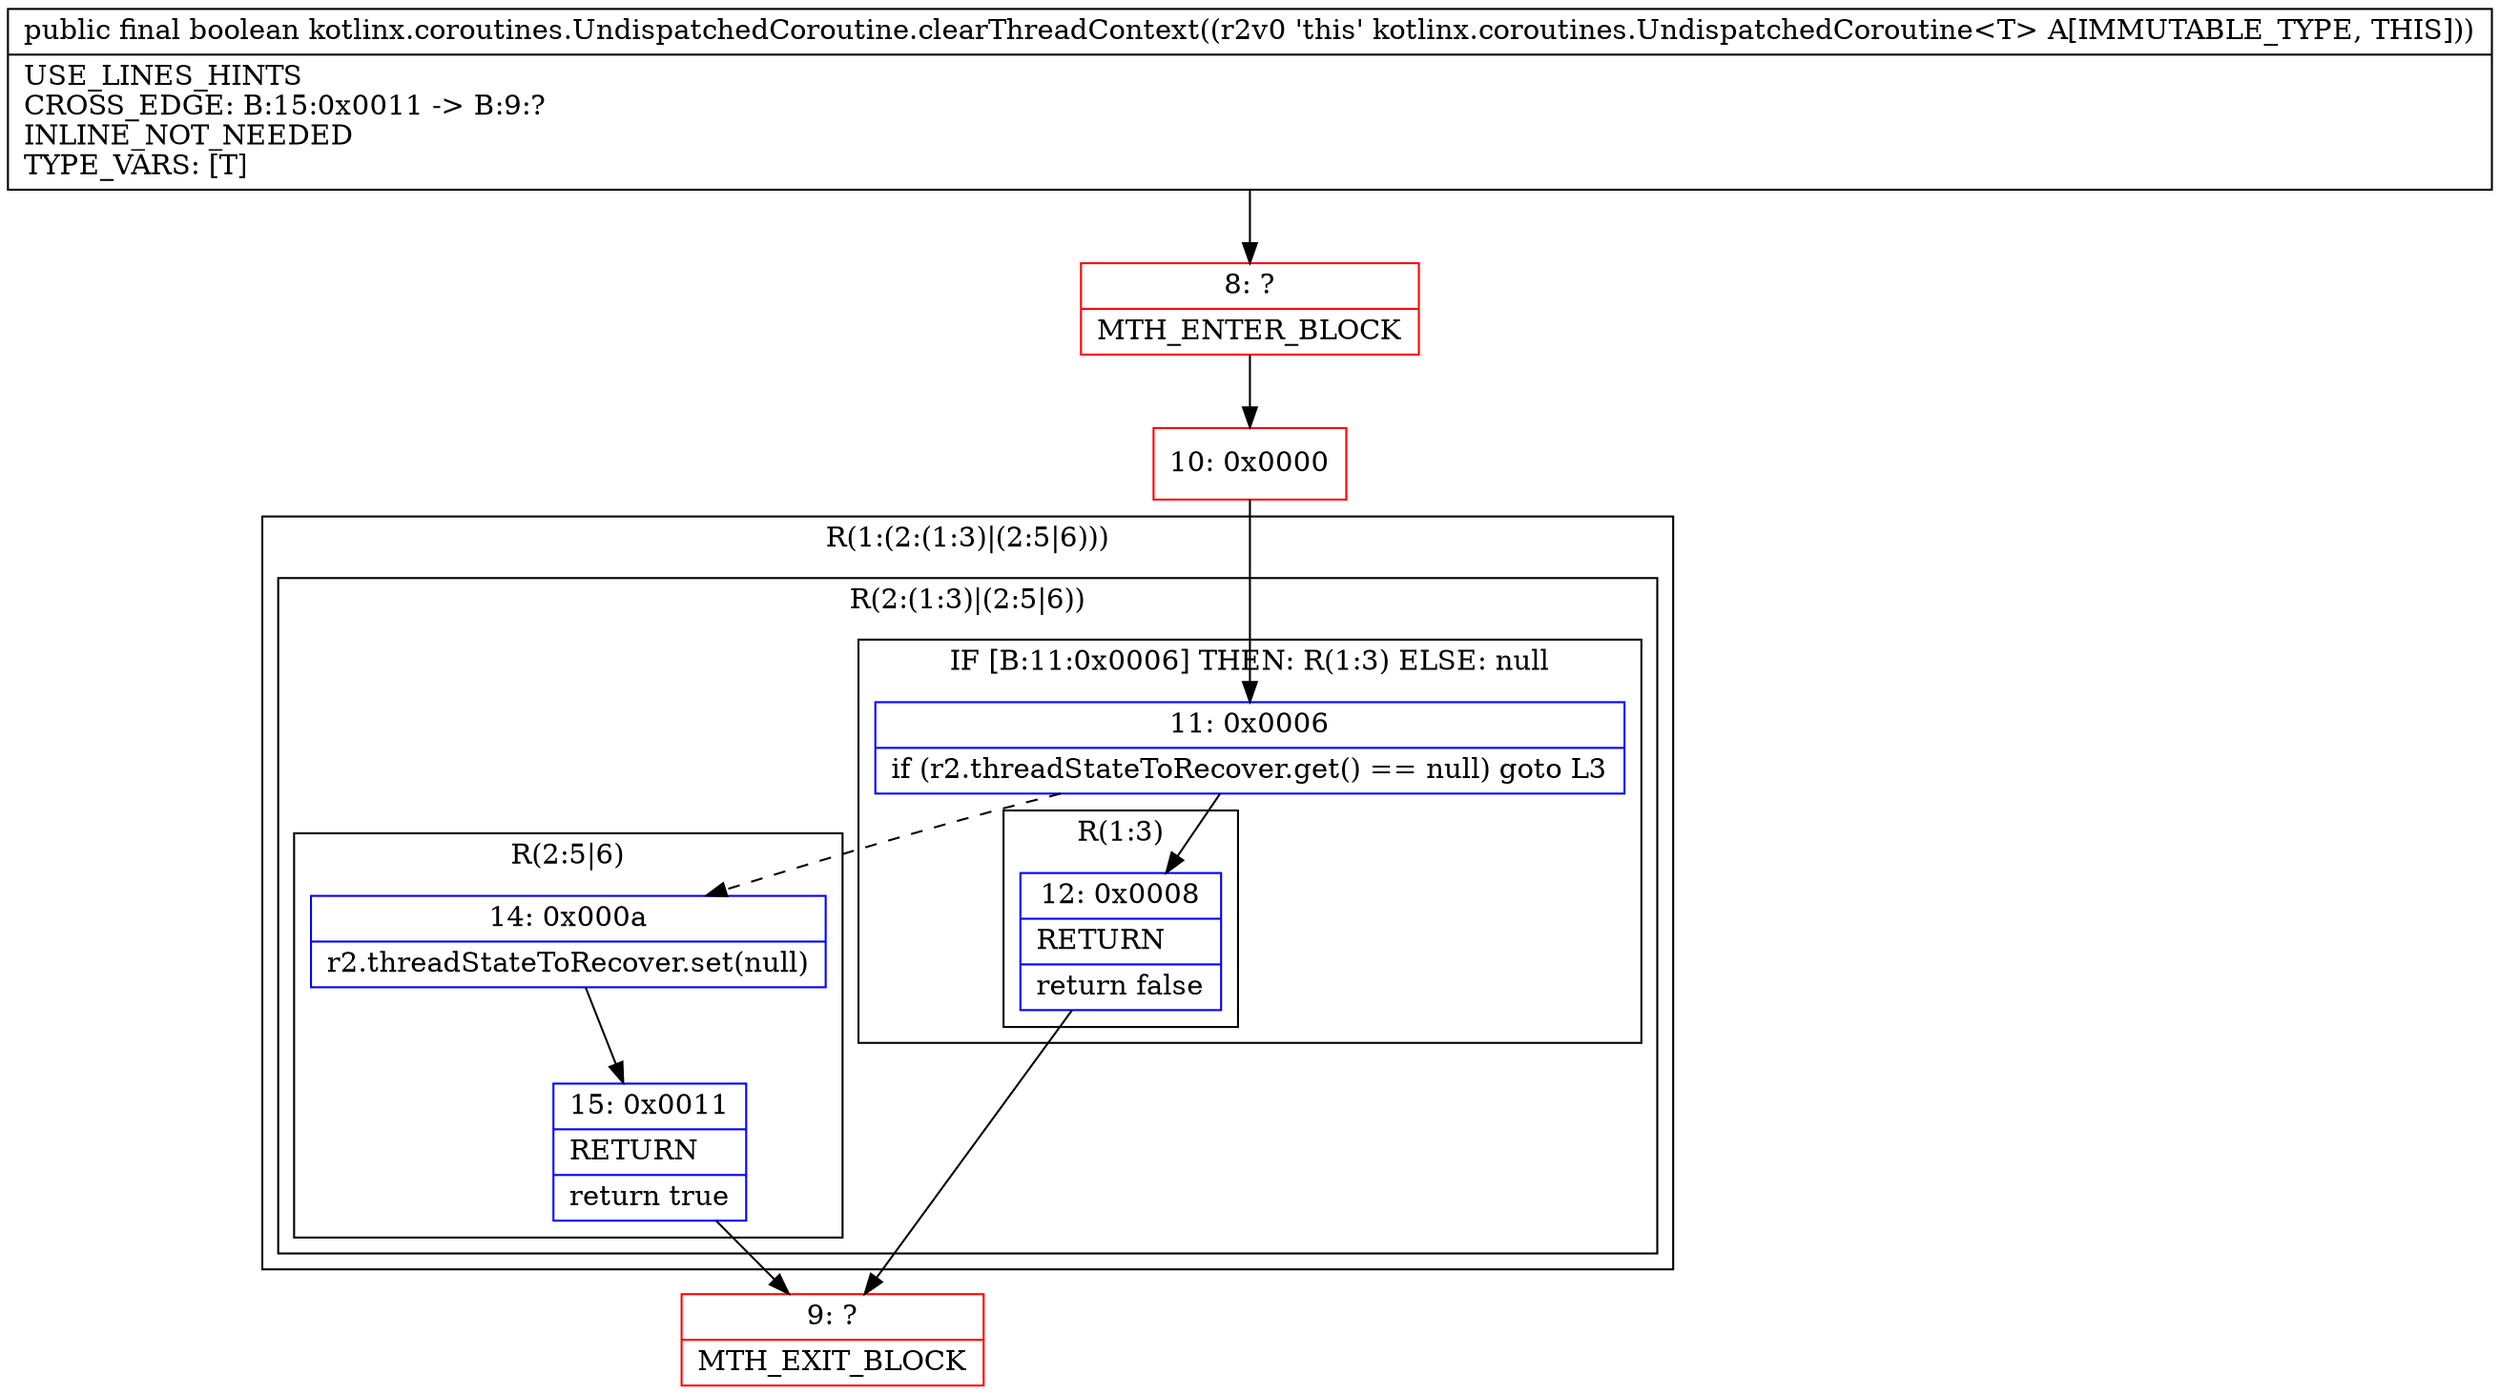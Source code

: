 digraph "CFG forkotlinx.coroutines.UndispatchedCoroutine.clearThreadContext()Z" {
subgraph cluster_Region_1616748702 {
label = "R(1:(2:(1:3)|(2:5|6)))";
node [shape=record,color=blue];
subgraph cluster_Region_1349935020 {
label = "R(2:(1:3)|(2:5|6))";
node [shape=record,color=blue];
subgraph cluster_IfRegion_499734201 {
label = "IF [B:11:0x0006] THEN: R(1:3) ELSE: null";
node [shape=record,color=blue];
Node_11 [shape=record,label="{11\:\ 0x0006|if (r2.threadStateToRecover.get() == null) goto L3\l}"];
subgraph cluster_Region_1462954146 {
label = "R(1:3)";
node [shape=record,color=blue];
Node_12 [shape=record,label="{12\:\ 0x0008|RETURN\l|return false\l}"];
}
}
subgraph cluster_Region_1516694410 {
label = "R(2:5|6)";
node [shape=record,color=blue];
Node_14 [shape=record,label="{14\:\ 0x000a|r2.threadStateToRecover.set(null)\l}"];
Node_15 [shape=record,label="{15\:\ 0x0011|RETURN\l|return true\l}"];
}
}
}
Node_8 [shape=record,color=red,label="{8\:\ ?|MTH_ENTER_BLOCK\l}"];
Node_10 [shape=record,color=red,label="{10\:\ 0x0000}"];
Node_9 [shape=record,color=red,label="{9\:\ ?|MTH_EXIT_BLOCK\l}"];
MethodNode[shape=record,label="{public final boolean kotlinx.coroutines.UndispatchedCoroutine.clearThreadContext((r2v0 'this' kotlinx.coroutines.UndispatchedCoroutine\<T\> A[IMMUTABLE_TYPE, THIS]))  | USE_LINES_HINTS\lCROSS_EDGE: B:15:0x0011 \-\> B:9:?\lINLINE_NOT_NEEDED\lTYPE_VARS: [T]\l}"];
MethodNode -> Node_8;Node_11 -> Node_12;
Node_11 -> Node_14[style=dashed];
Node_12 -> Node_9;
Node_14 -> Node_15;
Node_15 -> Node_9;
Node_8 -> Node_10;
Node_10 -> Node_11;
}

